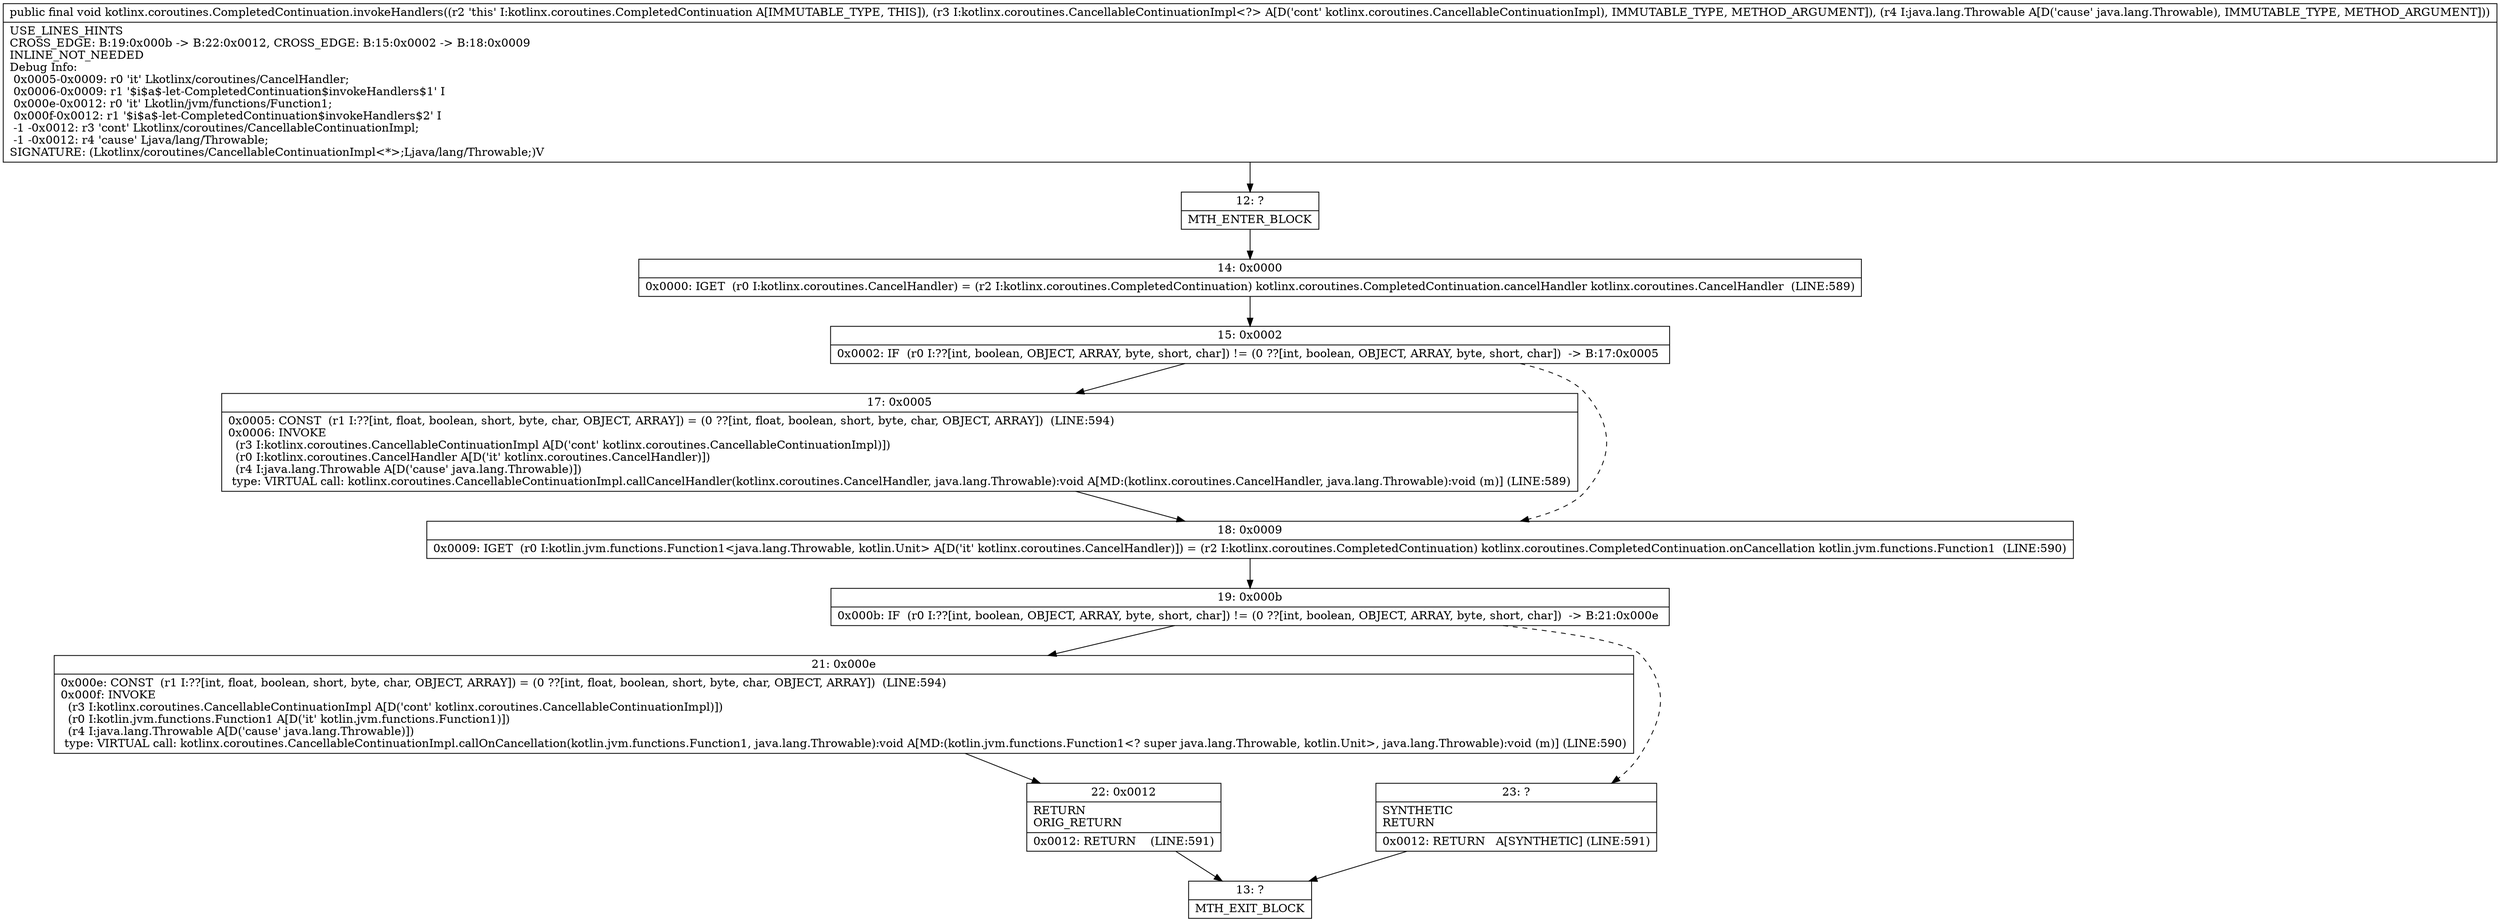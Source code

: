 digraph "CFG forkotlinx.coroutines.CompletedContinuation.invokeHandlers(Lkotlinx\/coroutines\/CancellableContinuationImpl;Ljava\/lang\/Throwable;)V" {
Node_12 [shape=record,label="{12\:\ ?|MTH_ENTER_BLOCK\l}"];
Node_14 [shape=record,label="{14\:\ 0x0000|0x0000: IGET  (r0 I:kotlinx.coroutines.CancelHandler) = (r2 I:kotlinx.coroutines.CompletedContinuation) kotlinx.coroutines.CompletedContinuation.cancelHandler kotlinx.coroutines.CancelHandler  (LINE:589)\l}"];
Node_15 [shape=record,label="{15\:\ 0x0002|0x0002: IF  (r0 I:??[int, boolean, OBJECT, ARRAY, byte, short, char]) != (0 ??[int, boolean, OBJECT, ARRAY, byte, short, char])  \-\> B:17:0x0005 \l}"];
Node_17 [shape=record,label="{17\:\ 0x0005|0x0005: CONST  (r1 I:??[int, float, boolean, short, byte, char, OBJECT, ARRAY]) = (0 ??[int, float, boolean, short, byte, char, OBJECT, ARRAY])  (LINE:594)\l0x0006: INVOKE  \l  (r3 I:kotlinx.coroutines.CancellableContinuationImpl A[D('cont' kotlinx.coroutines.CancellableContinuationImpl)])\l  (r0 I:kotlinx.coroutines.CancelHandler A[D('it' kotlinx.coroutines.CancelHandler)])\l  (r4 I:java.lang.Throwable A[D('cause' java.lang.Throwable)])\l type: VIRTUAL call: kotlinx.coroutines.CancellableContinuationImpl.callCancelHandler(kotlinx.coroutines.CancelHandler, java.lang.Throwable):void A[MD:(kotlinx.coroutines.CancelHandler, java.lang.Throwable):void (m)] (LINE:589)\l}"];
Node_18 [shape=record,label="{18\:\ 0x0009|0x0009: IGET  (r0 I:kotlin.jvm.functions.Function1\<java.lang.Throwable, kotlin.Unit\> A[D('it' kotlinx.coroutines.CancelHandler)]) = (r2 I:kotlinx.coroutines.CompletedContinuation) kotlinx.coroutines.CompletedContinuation.onCancellation kotlin.jvm.functions.Function1  (LINE:590)\l}"];
Node_19 [shape=record,label="{19\:\ 0x000b|0x000b: IF  (r0 I:??[int, boolean, OBJECT, ARRAY, byte, short, char]) != (0 ??[int, boolean, OBJECT, ARRAY, byte, short, char])  \-\> B:21:0x000e \l}"];
Node_21 [shape=record,label="{21\:\ 0x000e|0x000e: CONST  (r1 I:??[int, float, boolean, short, byte, char, OBJECT, ARRAY]) = (0 ??[int, float, boolean, short, byte, char, OBJECT, ARRAY])  (LINE:594)\l0x000f: INVOKE  \l  (r3 I:kotlinx.coroutines.CancellableContinuationImpl A[D('cont' kotlinx.coroutines.CancellableContinuationImpl)])\l  (r0 I:kotlin.jvm.functions.Function1 A[D('it' kotlin.jvm.functions.Function1)])\l  (r4 I:java.lang.Throwable A[D('cause' java.lang.Throwable)])\l type: VIRTUAL call: kotlinx.coroutines.CancellableContinuationImpl.callOnCancellation(kotlin.jvm.functions.Function1, java.lang.Throwable):void A[MD:(kotlin.jvm.functions.Function1\<? super java.lang.Throwable, kotlin.Unit\>, java.lang.Throwable):void (m)] (LINE:590)\l}"];
Node_22 [shape=record,label="{22\:\ 0x0012|RETURN\lORIG_RETURN\l|0x0012: RETURN    (LINE:591)\l}"];
Node_13 [shape=record,label="{13\:\ ?|MTH_EXIT_BLOCK\l}"];
Node_23 [shape=record,label="{23\:\ ?|SYNTHETIC\lRETURN\l|0x0012: RETURN   A[SYNTHETIC] (LINE:591)\l}"];
MethodNode[shape=record,label="{public final void kotlinx.coroutines.CompletedContinuation.invokeHandlers((r2 'this' I:kotlinx.coroutines.CompletedContinuation A[IMMUTABLE_TYPE, THIS]), (r3 I:kotlinx.coroutines.CancellableContinuationImpl\<?\> A[D('cont' kotlinx.coroutines.CancellableContinuationImpl), IMMUTABLE_TYPE, METHOD_ARGUMENT]), (r4 I:java.lang.Throwable A[D('cause' java.lang.Throwable), IMMUTABLE_TYPE, METHOD_ARGUMENT]))  | USE_LINES_HINTS\lCROSS_EDGE: B:19:0x000b \-\> B:22:0x0012, CROSS_EDGE: B:15:0x0002 \-\> B:18:0x0009\lINLINE_NOT_NEEDED\lDebug Info:\l  0x0005\-0x0009: r0 'it' Lkotlinx\/coroutines\/CancelHandler;\l  0x0006\-0x0009: r1 '$i$a$\-let\-CompletedContinuation$invokeHandlers$1' I\l  0x000e\-0x0012: r0 'it' Lkotlin\/jvm\/functions\/Function1;\l  0x000f\-0x0012: r1 '$i$a$\-let\-CompletedContinuation$invokeHandlers$2' I\l  \-1 \-0x0012: r3 'cont' Lkotlinx\/coroutines\/CancellableContinuationImpl;\l  \-1 \-0x0012: r4 'cause' Ljava\/lang\/Throwable;\lSIGNATURE: (Lkotlinx\/coroutines\/CancellableContinuationImpl\<*\>;Ljava\/lang\/Throwable;)V\l}"];
MethodNode -> Node_12;Node_12 -> Node_14;
Node_14 -> Node_15;
Node_15 -> Node_17;
Node_15 -> Node_18[style=dashed];
Node_17 -> Node_18;
Node_18 -> Node_19;
Node_19 -> Node_21;
Node_19 -> Node_23[style=dashed];
Node_21 -> Node_22;
Node_22 -> Node_13;
Node_23 -> Node_13;
}

